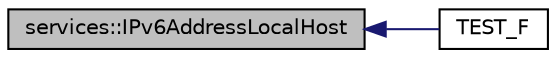 digraph "services::IPv6AddressLocalHost"
{
 // INTERACTIVE_SVG=YES
  edge [fontname="Helvetica",fontsize="10",labelfontname="Helvetica",labelfontsize="10"];
  node [fontname="Helvetica",fontsize="10",shape=record];
  rankdir="LR";
  Node64 [label="services::IPv6AddressLocalHost",height=0.2,width=0.4,color="black", fillcolor="grey75", style="filled", fontcolor="black"];
  Node64 -> Node65 [dir="back",color="midnightblue",fontsize="10",style="solid",fontname="Helvetica"];
  Node65 [label="TEST_F",height=0.2,width=0.4,color="black", fillcolor="white", style="filled",URL="$d5/d6e/_test_http_server_8cpp.html#a2663ae613e10e95aabfbce5988c22622"];
}
